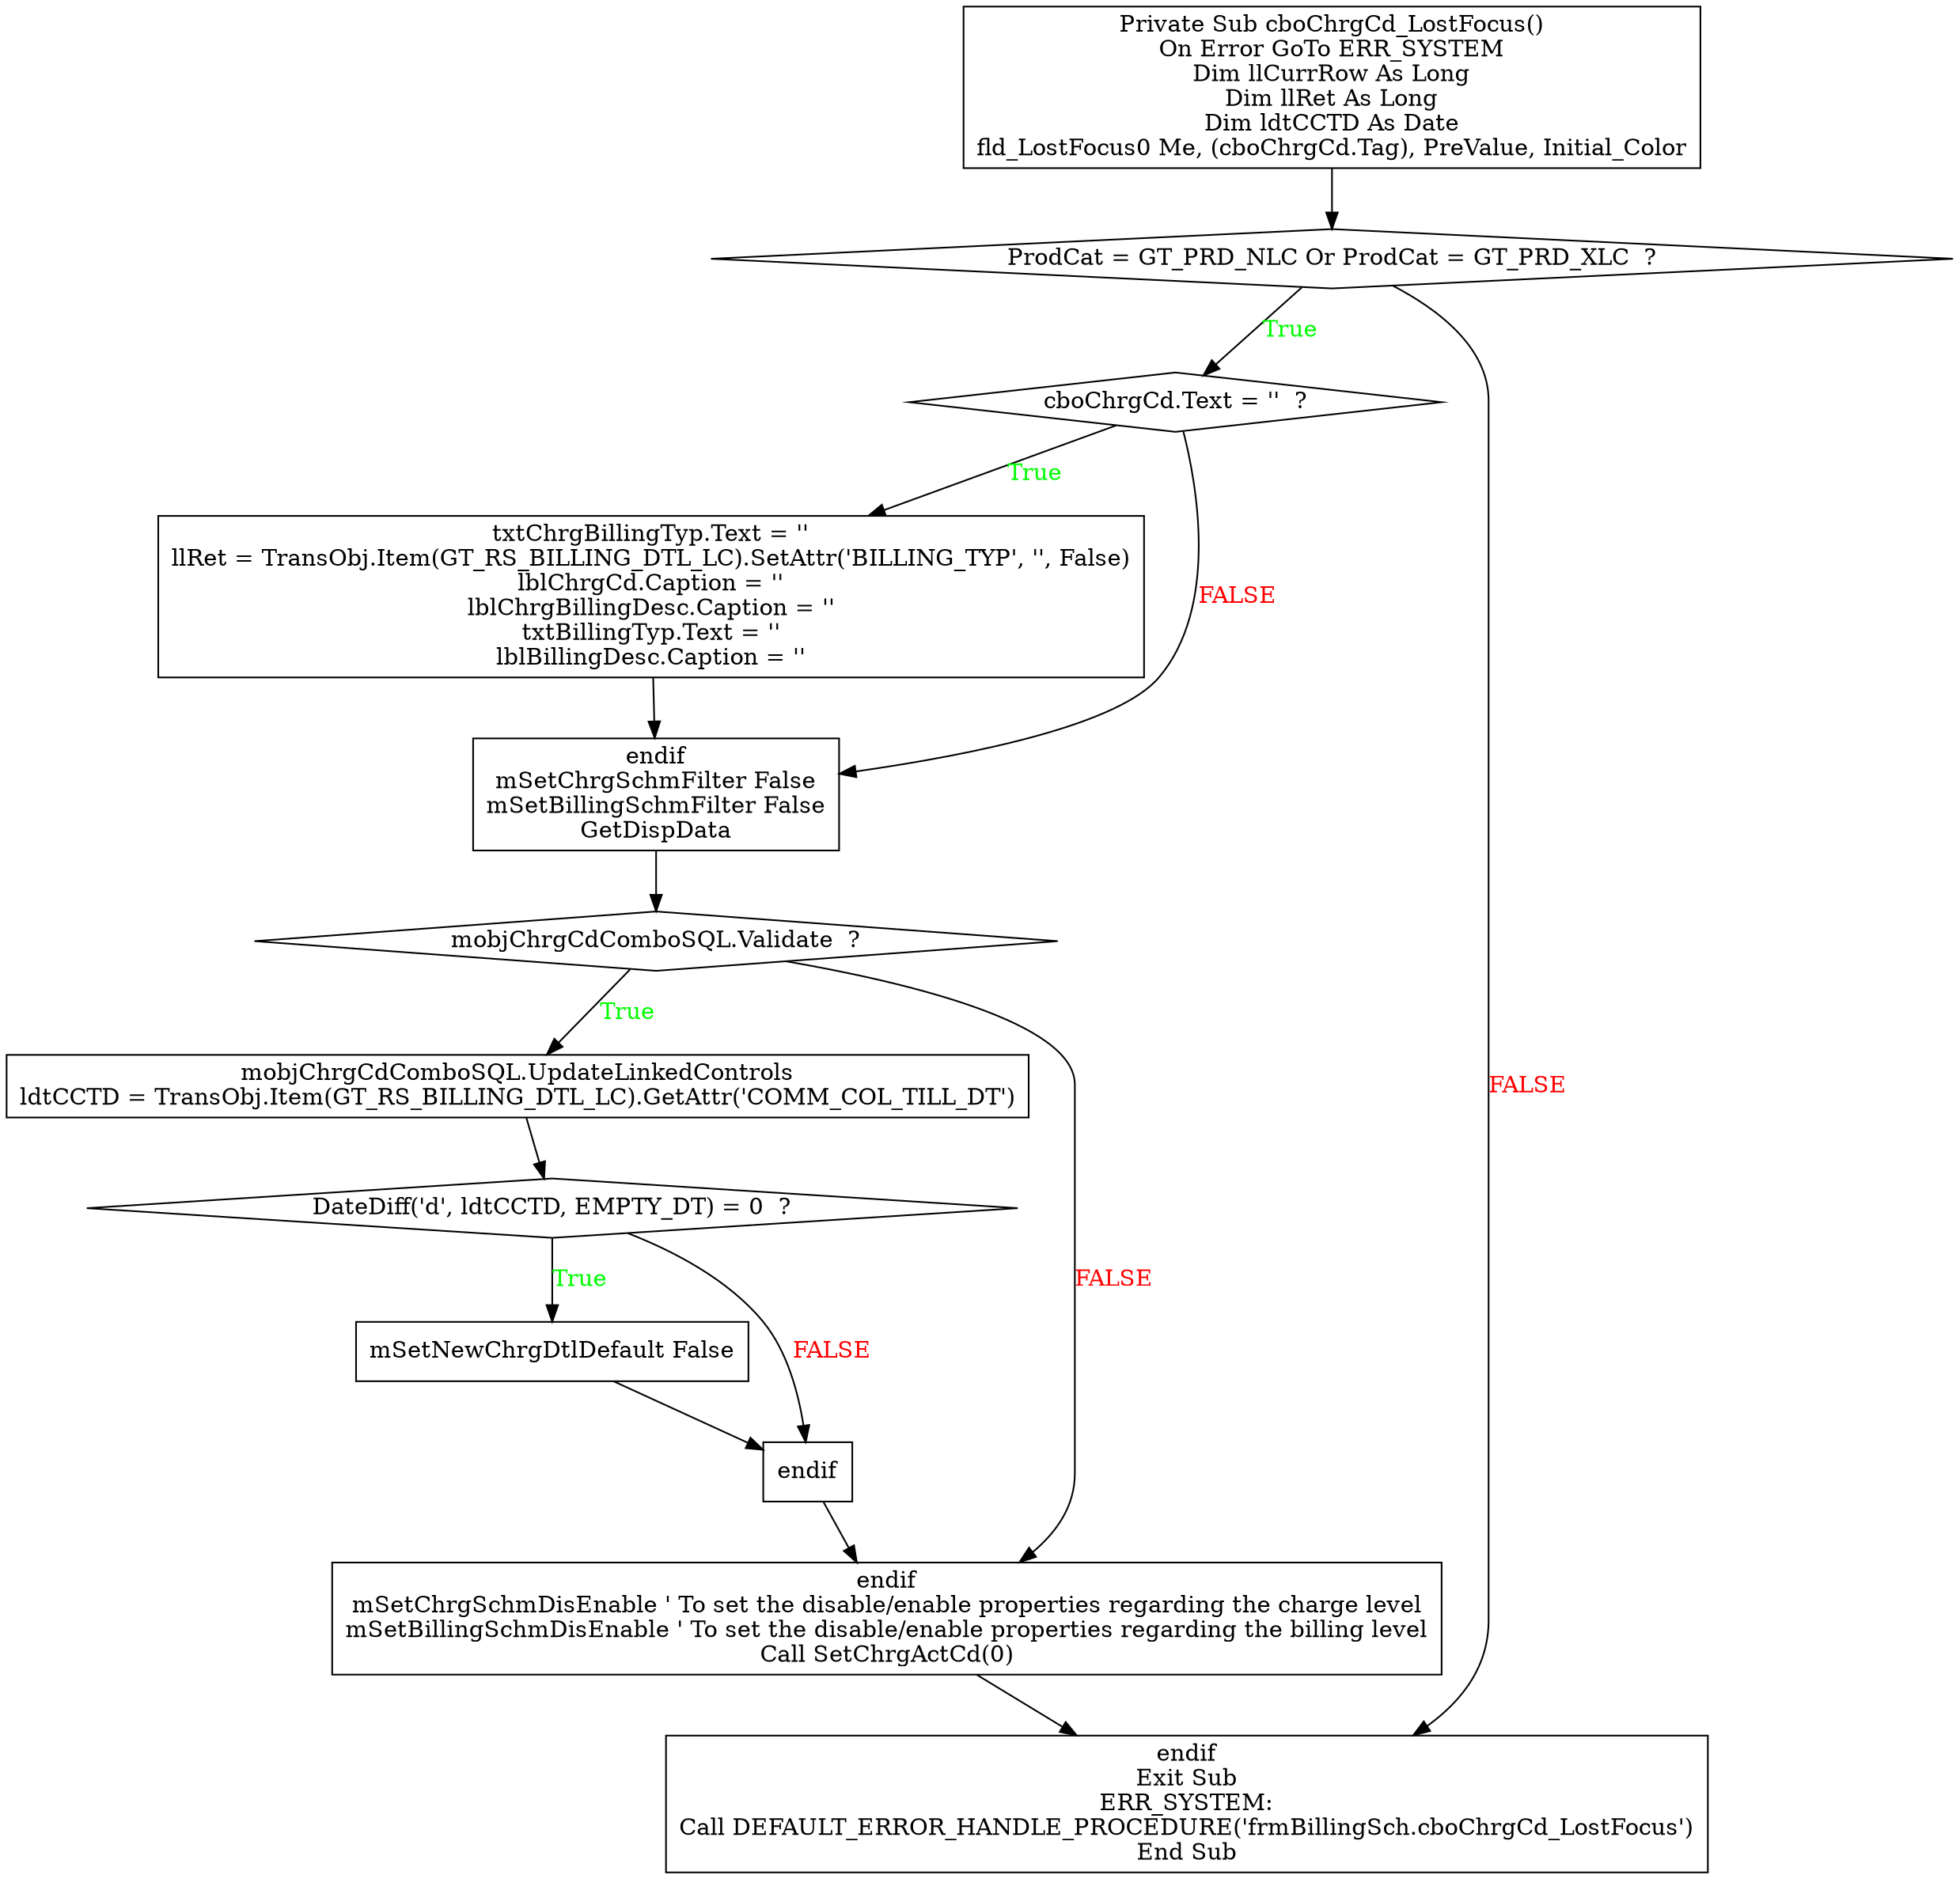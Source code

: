 digraph G{
Node_1 [ label ="Private Sub cboChrgCd_LostFocus()\nOn Error GoTo ERR_SYSTEM\nDim llCurrRow As Long\nDim llRet As Long\nDim ldtCCTD As Date\nfld_LostFocus0 Me, (cboChrgCd.Tag), PreValue, Initial_Color",shape="box"];
Node_2 [ label ="ProdCat = GT_PRD_NLC Or ProdCat = GT_PRD_XLC  ?",shape="diamond"];
Node_3 [ label ="cboChrgCd.Text = ''  ?",shape="diamond"];
Node_4 [ label ="txtChrgBillingTyp.Text = ''\nllRet = TransObj.Item(GT_RS_BILLING_DTL_LC).SetAttr('BILLING_TYP', '', False)\nlblChrgCd.Caption = ''\nlblChrgBillingDesc.Caption = ''\ntxtBillingTyp.Text = ''\nlblBillingDesc.Caption = ''",shape="box"];
Node_5 [ label ="endif\nmSetChrgSchmFilter False\nmSetBillingSchmFilter False\nGetDispData",shape="box"];
Node_6 [ label ="mobjChrgCdComboSQL.Validate  ?",shape="diamond"];
Node_7 [ label ="mobjChrgCdComboSQL.UpdateLinkedControls\nldtCCTD = TransObj.Item(GT_RS_BILLING_DTL_LC).GetAttr('COMM_COL_TILL_DT')",shape="box"];
Node_8 [ label ="DateDiff('d', ldtCCTD, EMPTY_DT) = 0  ?",shape="diamond"];
Node_9 [ label ="mSetNewChrgDtlDefault False",shape="box"];
Node_10 [ label ="endif",shape="box"];
Node_11 [ label ="endif\nmSetChrgSchmDisEnable ' To set the disable/enable properties regarding the charge level\nmSetBillingSchmDisEnable ' To set the disable/enable properties regarding the billing level\nCall SetChrgActCd(0)",shape="box"];
Node_12 [ label ="endif\nExit Sub\nERR_SYSTEM:\nCall DEFAULT_ERROR_HANDLE_PROCEDURE('frmBillingSch.cboChrgCd_LostFocus')\nEnd Sub",shape="box"];
Node_2 -> Node_3 [label="True",fontcolor="GREEN"];
Node_1 -> Node_2;
Node_3 -> Node_4 [label="True",fontcolor="GREEN"];
Node_3 -> Node_5 [label="FALSE",fontcolor="RED"];
Node_4 -> Node_5;
Node_6 -> Node_7 [label="True",fontcolor="GREEN"];
Node_5 -> Node_6;
Node_8 -> Node_9 [label="True",fontcolor="GREEN"];
Node_7 -> Node_8;
Node_8 -> Node_10 [label="FALSE",fontcolor="RED"];
Node_9 -> Node_10;
Node_6 -> Node_11 [label="FALSE",fontcolor="RED"];
Node_10 -> Node_11;
Node_2 -> Node_12 [label="FALSE",fontcolor="RED"];
Node_11 -> Node_12;
}
